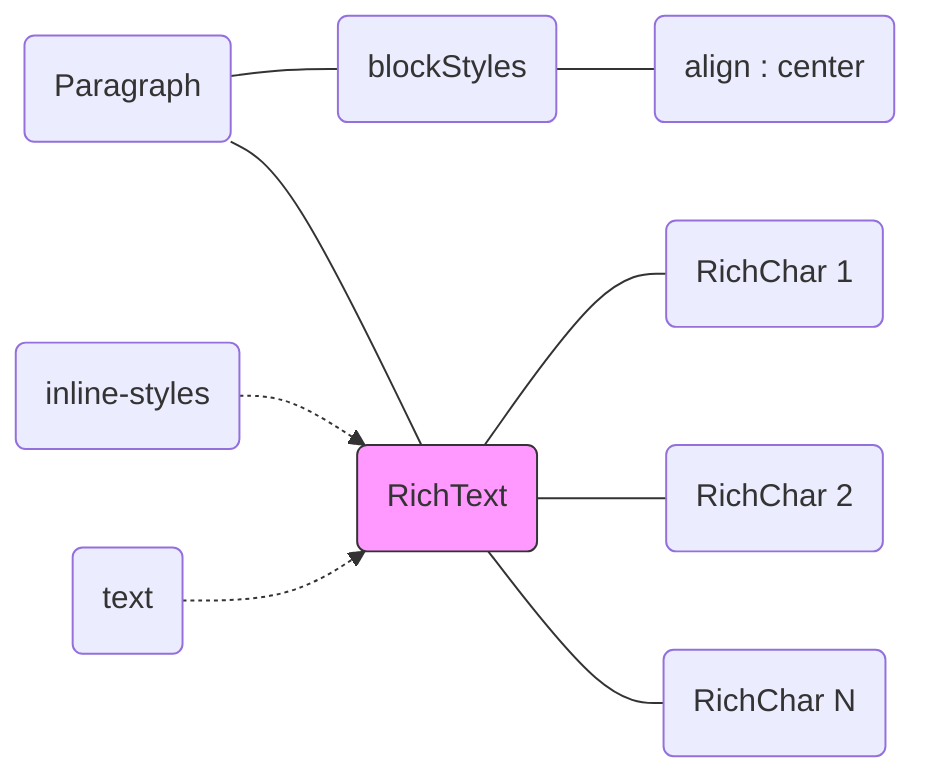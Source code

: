 graph LR


p(Paragraph)
bs(blockStyles)
align(align : center)
rt(RichText)
rc(RichChar 1)
rc2(RichChar 2)
rcN(RichChar N)
is(inline-styles)
t(text)


p --- bs
bs --- align
p --- rt
is -.-> rt
t -.-> rt
rt --- rc
rt --- rc2
rt --- rcN

style rt fill:#f9f,stroke:#333;